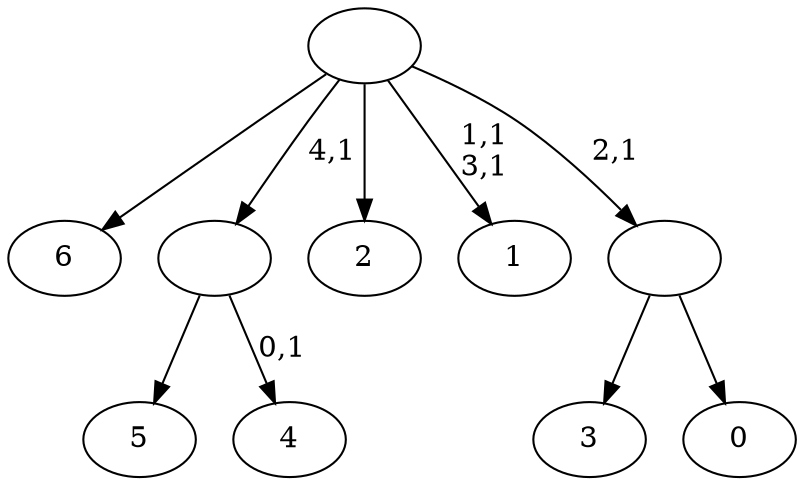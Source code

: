digraph T {
	12 [label="6"]
	11 [label="5"]
	10 [label="4"]
	8 [label=""]
	7 [label="3"]
	6 [label="2"]
	5 [label="1"]
	2 [label="0"]
	1 [label=""]
	0 [label=""]
	8 -> 10 [label="0,1"]
	8 -> 11 [label=""]
	1 -> 7 [label=""]
	1 -> 2 [label=""]
	0 -> 5 [label="1,1\n3,1"]
	0 -> 12 [label=""]
	0 -> 8 [label="4,1"]
	0 -> 6 [label=""]
	0 -> 1 [label="2,1"]
}
